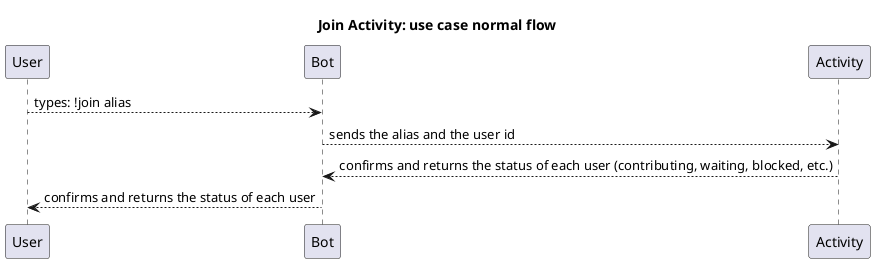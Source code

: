 @startuml

title Join Activity: use case normal flow

User --> Bot: types: !join alias
Bot --> Activity: sends the alias and the user id
Activity --> Bot: confirms and returns the status of each user (contributing, waiting, blocked, etc.) 
Bot --> User:  confirms and returns the status of each user
@enduml